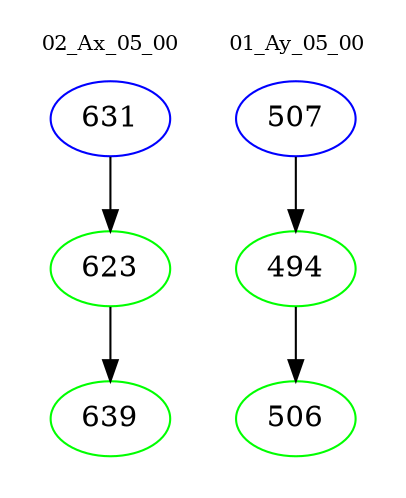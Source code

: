 digraph{
subgraph cluster_0 {
color = white
label = "02_Ax_05_00";
fontsize=10;
T0_631 [label="631", color="blue"]
T0_631 -> T0_623 [color="black"]
T0_623 [label="623", color="green"]
T0_623 -> T0_639 [color="black"]
T0_639 [label="639", color="green"]
}
subgraph cluster_1 {
color = white
label = "01_Ay_05_00";
fontsize=10;
T1_507 [label="507", color="blue"]
T1_507 -> T1_494 [color="black"]
T1_494 [label="494", color="green"]
T1_494 -> T1_506 [color="black"]
T1_506 [label="506", color="green"]
}
}
